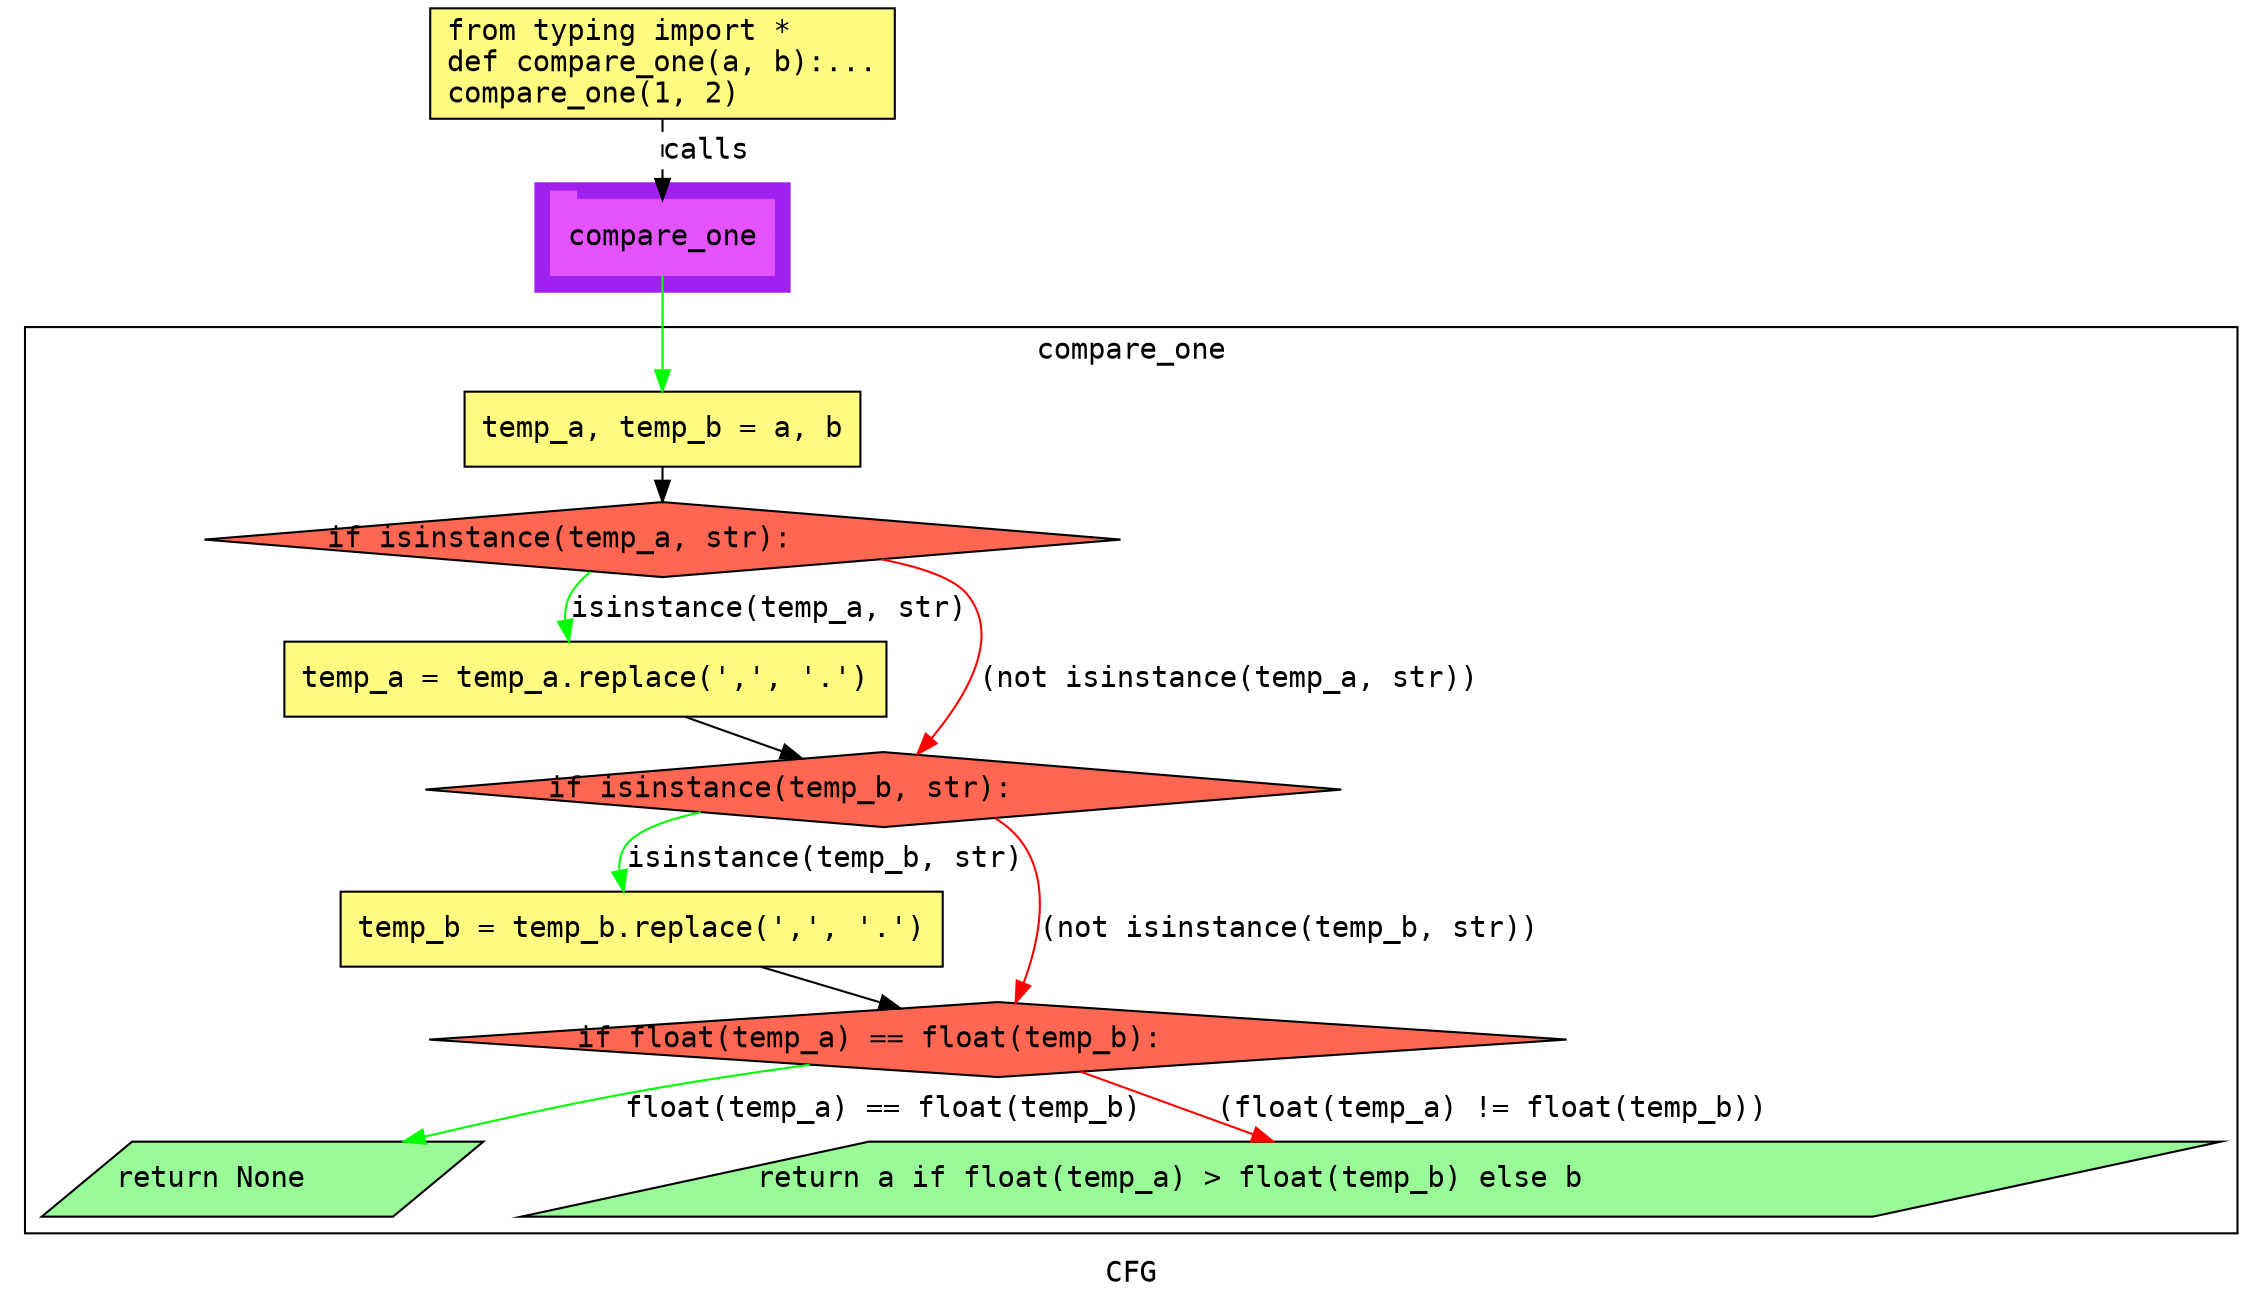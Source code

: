 digraph cluster484CFG {
	graph [bb="0,0,1042,619",
		compound=True,
		fontname="DejaVu Sans Mono",
		label=CFG,
		lheight=0.21,
		lp="521,11.5",
		lwidth=0.35,
		pack=False,
		rankdir=TB,
		ranksep=0.02
	];
	node [fontname="DejaVu Sans Mono",
		label="\N"
	];
	edge [fontname="DejaVu Sans Mono"];
	subgraph cluster_1 {
		graph [bb="251,483,373,535",
			color=purple,
			compound=true,
			fontname="DejaVu Sans Mono",
			label="",
			rankdir=TB,
			ranksep=0.02,
			shape=tab,
			style=filled
		];
		node [fontname="DejaVu Sans Mono"];
		edge [fontname="DejaVu Sans Mono"];
		20	[color="#E552FF",
			height=0.5,
			label=compare_one,
			linenum="[9]",
			pos="312,509",
			shape=tab,
			style=filled,
			width=1.4861];
	}
	subgraph cluster2compare_one {
		graph [bb="8,31,1034,466",
			compound=True,
			fontname="DejaVu Sans Mono",
			label=compare_one,
			lheight=0.21,
			lp="521,454.5",
			lwidth=1.26,
			pack=False,
			rankdir=TB,
			ranksep=0.02
		];
		node [fontname="DejaVu Sans Mono"];
		edge [fontname="DejaVu Sans Mono"];
		subgraph cluster_4 {
			graph [color=purple,
				compound=true,
				fontname="DejaVu Sans Mono",
				label="",
				rankdir=TB,
				ranksep=0.02,
				shape=tab,
				style=filled
			];
			node [fontname="DejaVu Sans Mono"];
			edge [fontname="DejaVu Sans Mono"];
		}
		subgraph cluster_6 {
			graph [color=purple,
				compound=true,
				fontname="DejaVu Sans Mono",
				label="",
				rankdir=TB,
				ranksep=0.02,
				shape=tab,
				style=filled
			];
			node [fontname="DejaVu Sans Mono"];
			edge [fontname="DejaVu Sans Mono"];
		}
		subgraph cluster_7 {
			graph [color=purple,
				compound=true,
				fontname="DejaVu Sans Mono",
				label="",
				rankdir=TB,
				ranksep=0.02,
				shape=tab,
				style=filled
			];
			node [fontname="DejaVu Sans Mono"];
			edge [fontname="DejaVu Sans Mono"];
		}
		subgraph cluster_10 {
			graph [color=purple,
				compound=true,
				fontname="DejaVu Sans Mono",
				label="",
				rankdir=TB,
				ranksep=0.02,
				shape=tab,
				style=filled
			];
			node [fontname="DejaVu Sans Mono"];
			edge [fontname="DejaVu Sans Mono"];
		}
		subgraph cluster_11 {
			graph [color=purple,
				compound=true,
				fontname="DejaVu Sans Mono",
				label="",
				rankdir=TB,
				ranksep=0.02,
				shape=tab,
				style=filled
			];
			node [fontname="DejaVu Sans Mono"];
			edge [fontname="DejaVu Sans Mono"];
		}
		3	[fillcolor="#FFFB81",
			height=0.5,
			label="temp_a, temp_b = a, b\l",
			linenum="[3]",
			pos="312,417",
			shape=rectangle,
			style="filled,solid",
			width=2.6389];
		4	[fillcolor="#FF6752",
			height=0.5,
			label="if isinstance(temp_a, str):\l",
			linenum="[4]",
			pos="312,364",
			shape=diamond,
			style="filled,solid",
			width=6.1022];
		3 -> 4	[color=black,
			pos="e,312,382.25 312,398.73 312,396.66 312,394.5 312,392.32"];
		6	[fillcolor="#FFFB81",
			height=0.5,
			label="temp_a = temp_a.replace(',', '.')\l",
			linenum="[4]",
			pos="275,297",
			shape=rectangle,
			style="filled,solid",
			width=4.0139];
		4 -> 6	[color=green,
			label="isinstance(temp_a, str)",
			lp="363,330.5",
			pos="e,267.08,315.25 277.5,348.53 273.72,345.58 270.39,342.1 268,338 265.77,334.16 265.06,329.79 265.25,325.38"];
		7	[fillcolor="#FF6752",
			height=0.5,
			label="if isinstance(temp_b, str):\l",
			linenum="[5]",
			pos="419,244",
			shape=diamond,
			style="filled,solid",
			width=6.1022];
		4 -> 7	[color=red,
			label="(not isinstance(temp_a, str))",
			lp="584,297",
			pos="e,435.11,261.03 416.96,354.53 435.87,350.85 451.62,345.57 458,338 475.06,317.77 458.37,289 441.85,268.83"];
		6 -> 7	[color=black,
			pos="e,379.63,258.94 323.35,278.88 338.36,273.56 354.92,267.69 369.98,262.36"];
		10	[fillcolor="#FFFB81",
			height=0.5,
			label="temp_b = temp_b.replace(',', '.')\l",
			linenum="[5]",
			pos="302,177",
			shape=rectangle,
			style="filled,solid",
			width=4.0139];
		7 -> 10	[color=green,
			label="isinstance(temp_b, str)",
			lp="390,210.5",
			pos="e,293.36,195.13 330.39,233.16 314.06,229.54 300.42,224.63 295,218 292.01,214.34 291.06,209.85 291.3,205.22"];
		11	[fillcolor="#FF6752",
			height=0.5,
			label="if float(temp_a) == float(temp_b):\l",
			linenum="[6]",
			pos="473,124",
			shape=diamond,
			style="filled,solid",
			width=7.583];
		7 -> 11	[color=red,
			label="(not isinstance(temp_b, str))",
			lp="613,177",
			pos="e,481.48,141.72 471.67,230.28 476.88,227.07 481.52,223.04 485,218 498.45,198.52 492.75,171.16 485.31,151.16"];
		10 -> 11	[color=black,
			pos="e,426.25,138.94 359.42,158.88 377.84,153.38 398.22,147.3 416.57,141.83"];
		15	[fillcolor="#98fb98",
			height=0.5,
			label="return None\l",
			linenum="[6]",
			pos="118,57",
			shape=parallelogram,
			style="filled,solid",
			width=2.8323];
		11 -> 15	[color=green,
			label="float(temp_a) == float(temp_b)",
			lp="410,90.5",
			pos="e,182.7,75.016 378.05,112.19 348.47,108.32 315.79,103.52 286,98 255.28,92.304 221.73,84.617 192.75,77.504"];
		16	[fillcolor="#98fb98",
			height=0.5,
			label="return a if float(temp_a) > float(temp_b) else b\l",
			linenum="[7]",
			pos="632,57",
			shape=parallelogram,
			style="filled,solid",
			width=10.932];
		11 -> 16	[color=red,
			label="(float(temp_a) != float(temp_b))",
			lp="698.5,90.5",
			pos="e,590.16,75.105 509.08,108.25 530.26,99.592 557.37,88.51 580.74,78.956"];
	}
	1	[fillcolor="#FFFB81",
		height=0.73611,
		label="from typing import *\ldef compare_one(a, b):...\lcompare_one(1, 2)\l",
		linenum="[1]",
		pos="312,592.5",
		shape=rectangle,
		style="filled,solid",
		width=3.0972];
	1 -> 20	[label=calls,
		lp="333,550.5",
		pos="e,312,527.13 312,565.71 312,556.66 312,546.47 312,537.3",
		style=dashed];
	20 -> 3	[color=green,
		pos="e,312,435.3 312,490.65 312,477.82 312,460.11 312,445.38"];
}
